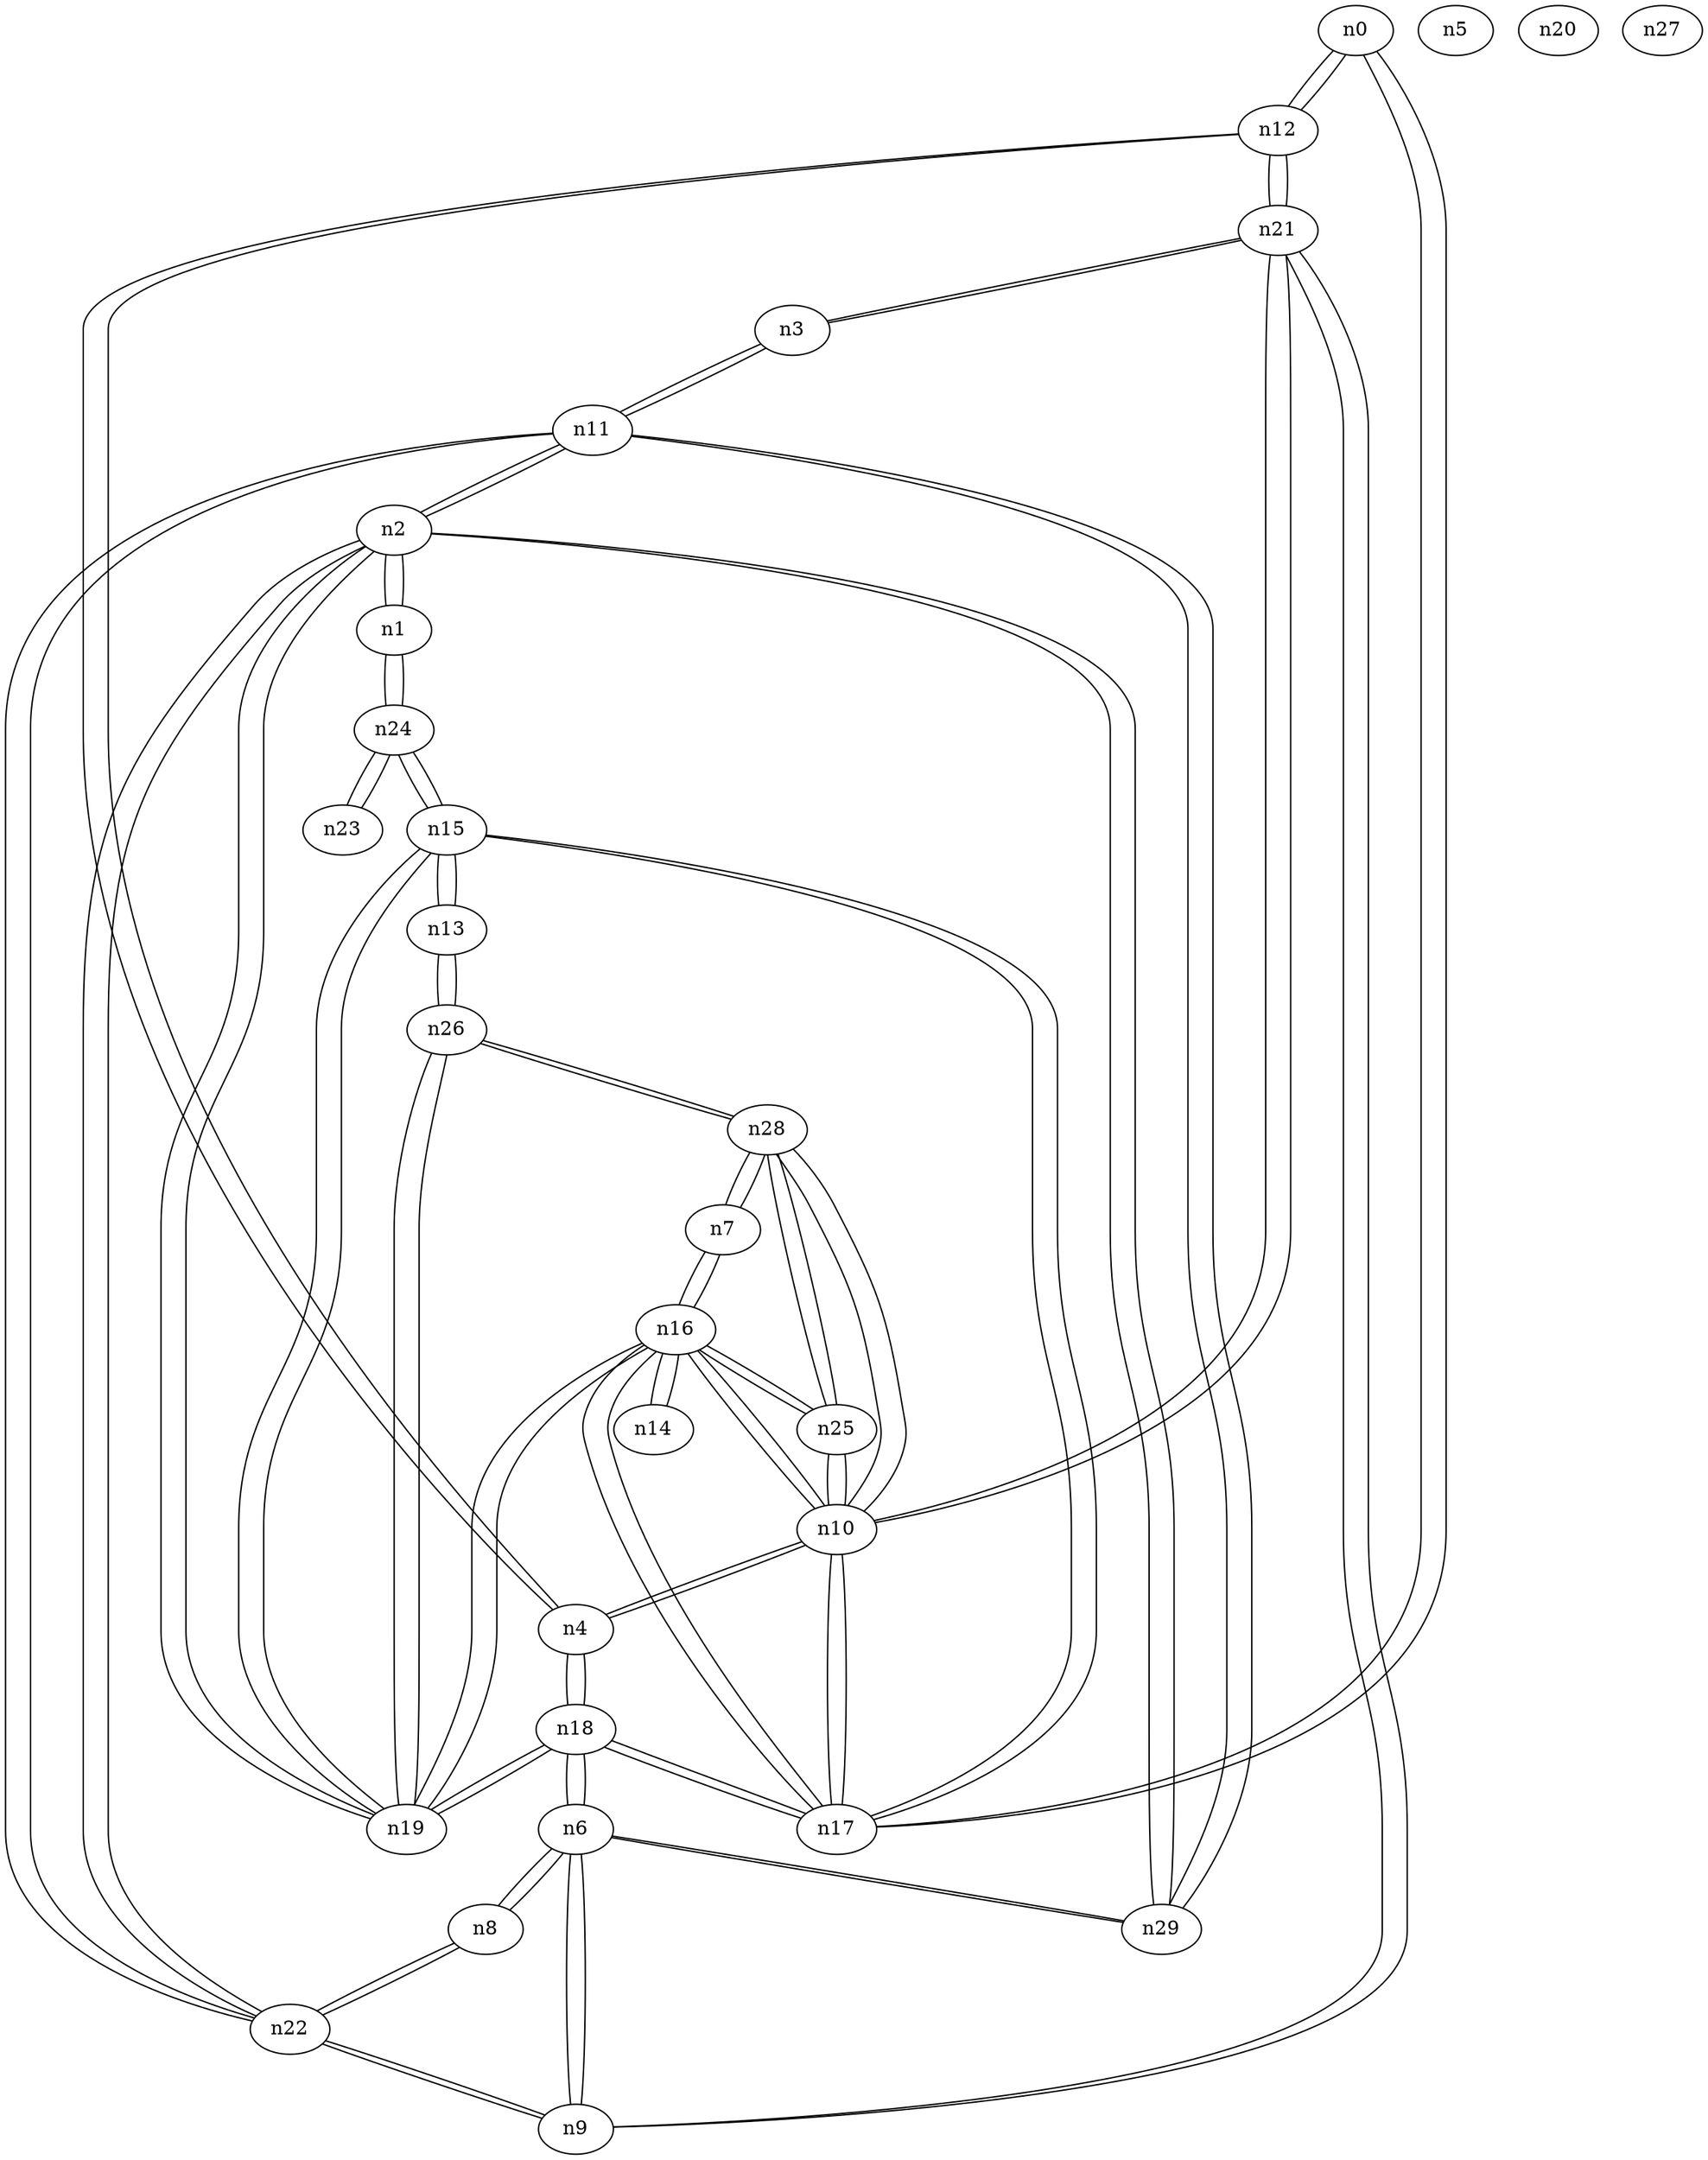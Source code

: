 graph {
n0;
n1;
n2;
n3;
n4;
n5;
n6;
n7;
n8;
n9;
n10;
n11;
n12;
n13;
n14;
n15;
n16;
n17;
n18;
n19;
n20;
n21;
n22;
n23;
n24;
n25;
n26;
n27;
n28;
n29;
n0 -- n17;
n0 -- n12;
n1 -- n24;
n1 -- n2;
n2 -- n29;
n2 -- n22;
n2 -- n1;
n2 -- n19;
n2 -- n11;
n3 -- n21;
n3 -- n11;
n4 -- n18;
n4 -- n10;
n4 -- n12;
n6 -- n9;
n6 -- n8;
n6 -- n29;
n6 -- n18;
n7 -- n28;
n7 -- n16;
n8 -- n22;
n8 -- n6;
n9 -- n21;
n9 -- n6;
n9 -- n22;
n10 -- n4;
n10 -- n21;
n10 -- n17;
n10 -- n25;
n10 -- n28;
n10 -- n16;
n11 -- n29;
n11 -- n22;
n11 -- n3;
n11 -- n2;
n12 -- n4;
n12 -- n21;
n12 -- n0;
n13 -- n15;
n13 -- n26;
n14 -- n16;
n15 -- n17;
n15 -- n13;
n15 -- n24;
n15 -- n19;
n16 -- n17;
n16 -- n14;
n16 -- n7;
n16 -- n25;
n16 -- n10;
n16 -- n19;
n17 -- n15;
n17 -- n0;
n17 -- n18;
n17 -- n10;
n17 -- n16;
n18 -- n4;
n18 -- n17;
n18 -- n6;
n18 -- n19;
n19 -- n15;
n19 -- n18;
n19 -- n2;
n19 -- n16;
n19 -- n26;
n21 -- n9;
n21 -- n3;
n21 -- n10;
n21 -- n12;
n22 -- n8;
n22 -- n9;
n22 -- n2;
n22 -- n11;
n23 -- n24;
n24 -- n23;
n24 -- n15;
n24 -- n1;
n25 -- n28;
n25 -- n10;
n25 -- n16;
n26 -- n13;
n26 -- n28;
n26 -- n19;
n28 -- n7;
n28 -- n25;
n28 -- n10;
n28 -- n26;
n29 -- n6;
n29 -- n2;
n29 -- n11;
}
